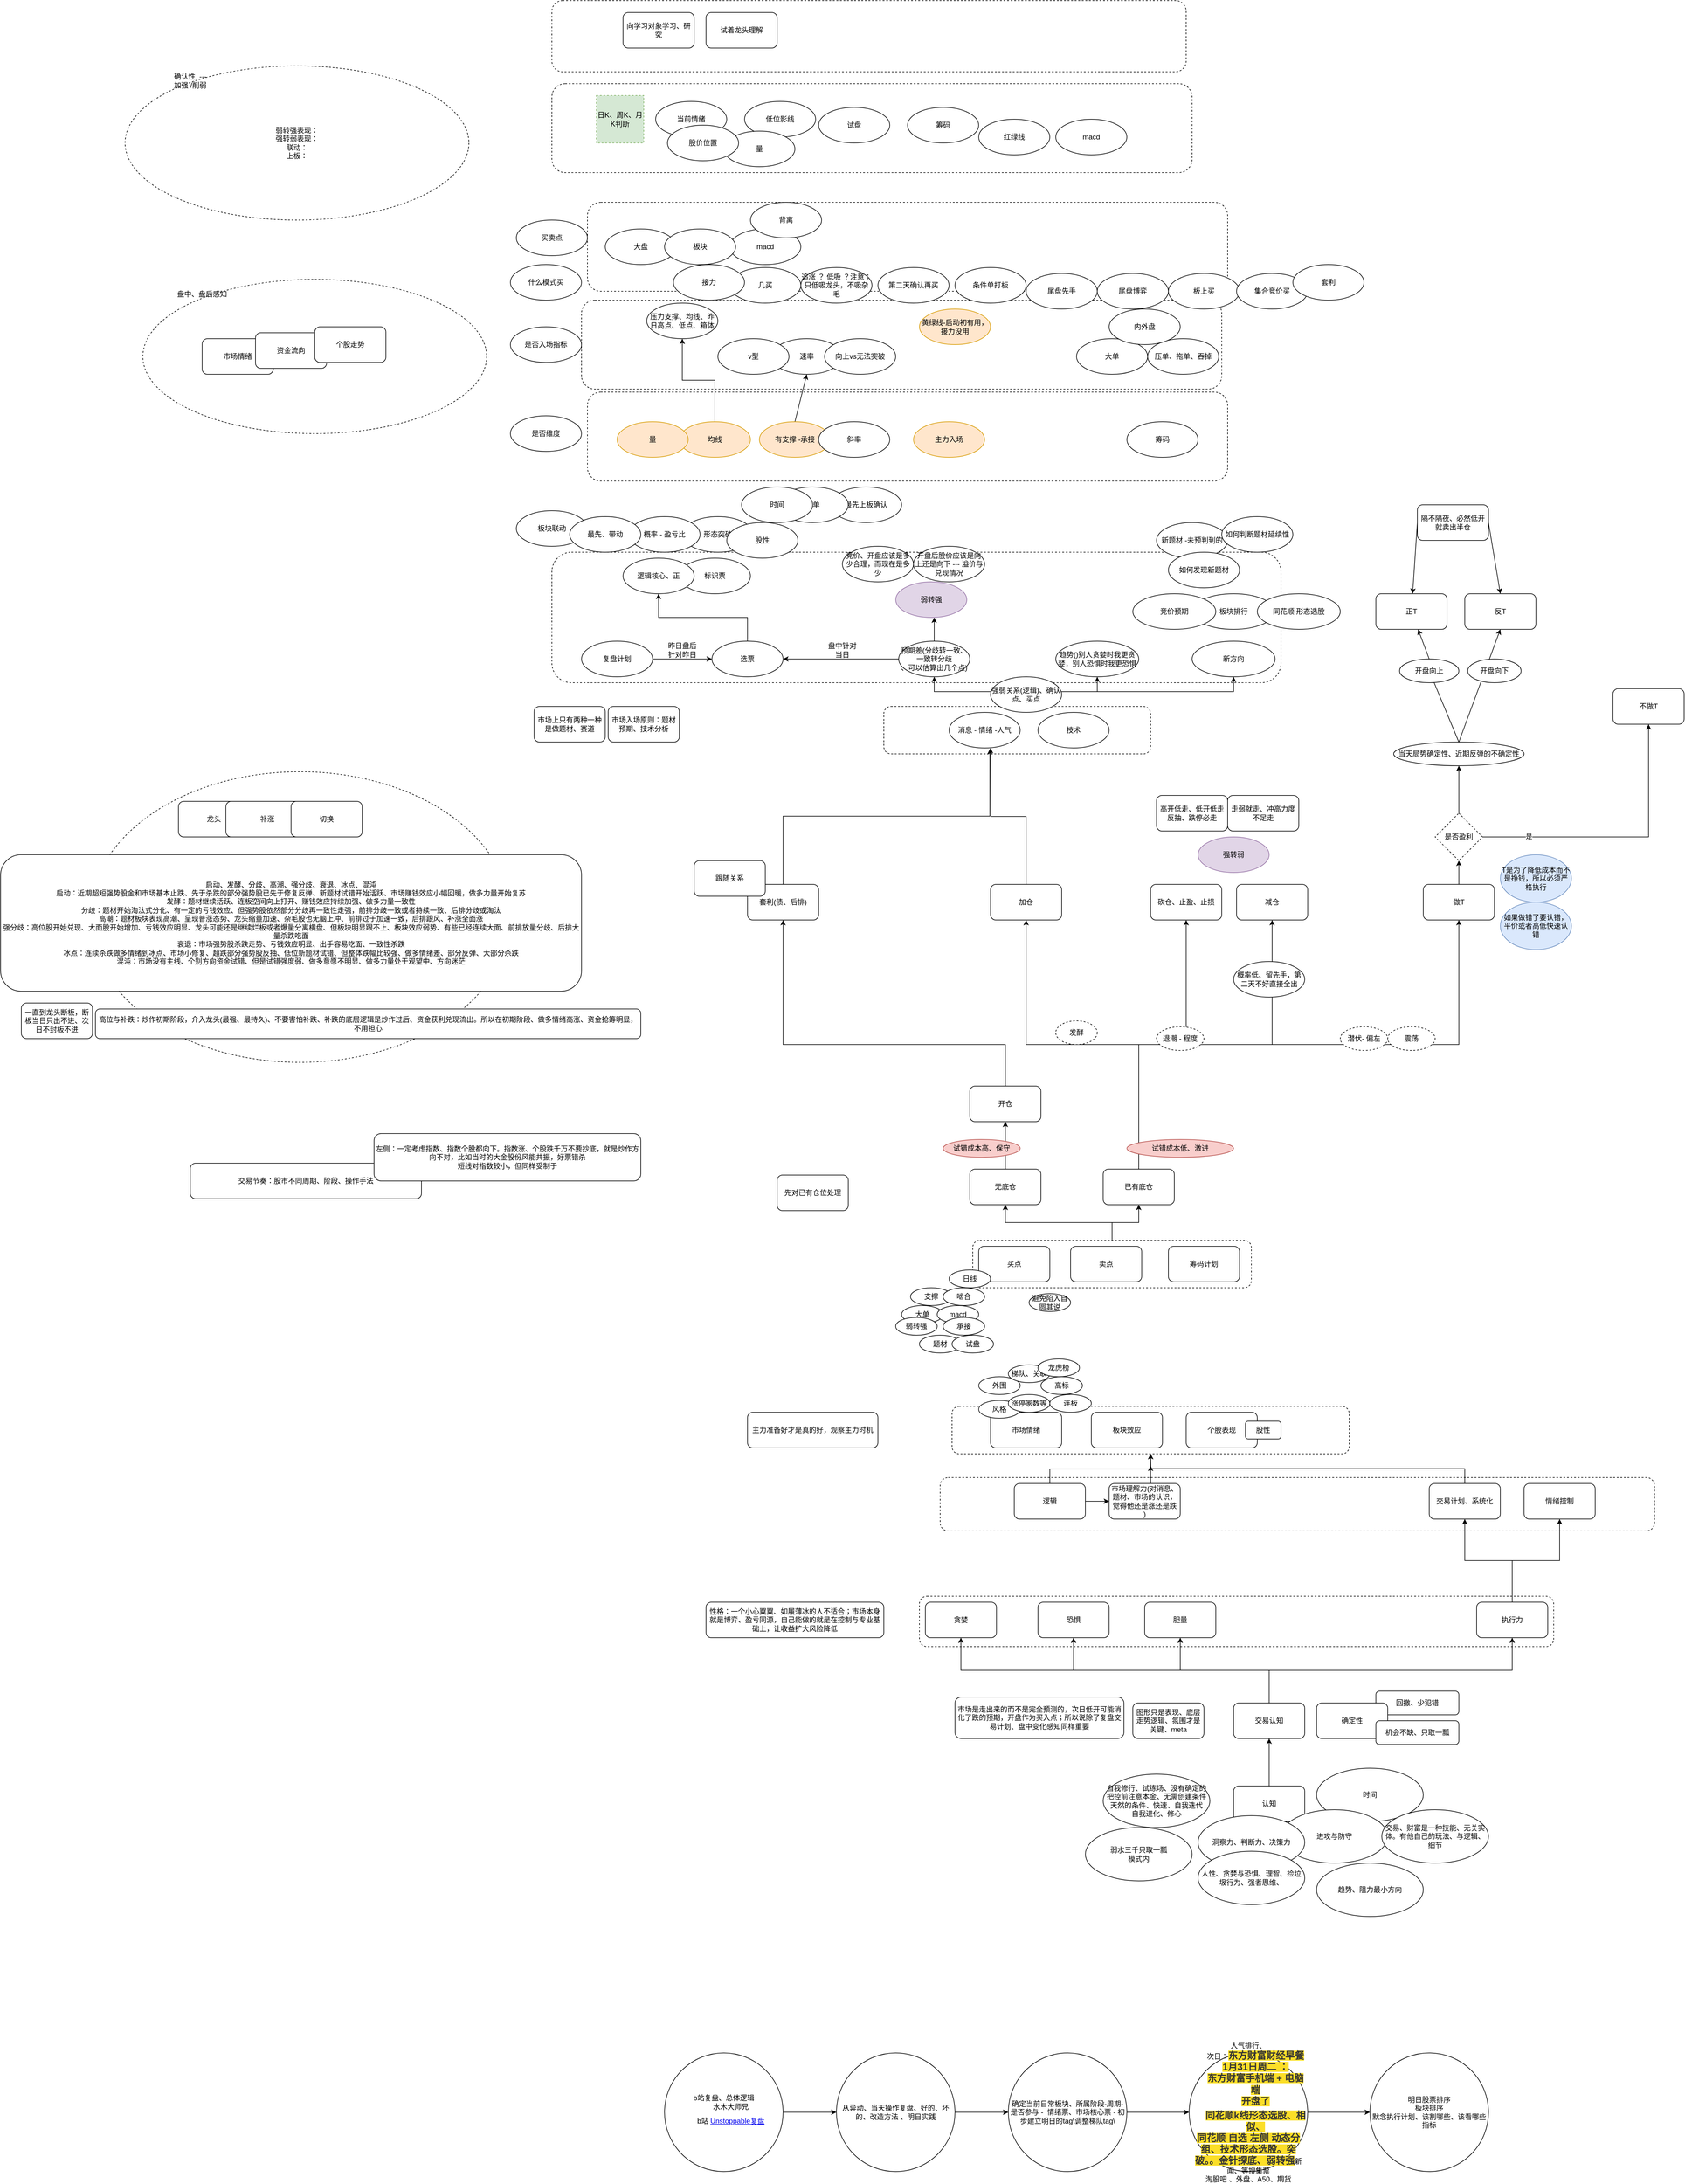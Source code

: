 <mxfile version="20.8.13" type="github">
  <diagram id="E01g1_I6Vo92YfVn2vzd" name="第 1 页">
    <mxGraphModel dx="401687" dy="944" grid="1" gridSize="10" guides="1" tooltips="1" connect="1" arrows="1" fold="1" page="1" pageScale="1" pageWidth="400000" pageHeight="300000" math="0" shadow="0">
      <root>
        <mxCell id="0" />
        <mxCell id="1" parent="0" />
        <mxCell id="V14wtDFcIEHRwVoQhRkb-269" value="" style="ellipse;whiteSpace=wrap;html=1;dashed=1;" parent="1" vertex="1">
          <mxGeometry x="-950" y="1670" width="580" height="260" as="geometry" />
        </mxCell>
        <mxCell id="V14wtDFcIEHRwVoQhRkb-267" value="" style="rounded=1;whiteSpace=wrap;html=1;dashed=1;" parent="1" vertex="1">
          <mxGeometry x="-260" y="1200" width="1070" height="120" as="geometry" />
        </mxCell>
        <mxCell id="V14wtDFcIEHRwVoQhRkb-262" value="" style="ellipse;whiteSpace=wrap;html=1;dashed=1;" parent="1" vertex="1">
          <mxGeometry x="-1040" y="2500" width="710" height="490" as="geometry" />
        </mxCell>
        <mxCell id="V14wtDFcIEHRwVoQhRkb-242" value="" style="rounded=1;whiteSpace=wrap;html=1;dashed=1;" parent="1" vertex="1">
          <mxGeometry x="-200" y="1540" width="1080" height="150" as="geometry" />
        </mxCell>
        <mxCell id="V14wtDFcIEHRwVoQhRkb-239" value="" style="rounded=1;whiteSpace=wrap;html=1;dashed=1;" parent="1" vertex="1">
          <mxGeometry x="-260" y="1340" width="1080" height="150" as="geometry" />
        </mxCell>
        <mxCell id="V14wtDFcIEHRwVoQhRkb-237" value="" style="rounded=1;whiteSpace=wrap;html=1;dashed=1;" parent="1" vertex="1">
          <mxGeometry x="-210" y="1705" width="1080" height="150" as="geometry" />
        </mxCell>
        <mxCell id="V14wtDFcIEHRwVoQhRkb-236" value="" style="rounded=1;whiteSpace=wrap;html=1;dashed=1;" parent="1" vertex="1">
          <mxGeometry x="-200" y="1860" width="1080" height="150" as="geometry" />
        </mxCell>
        <mxCell id="V14wtDFcIEHRwVoQhRkb-231" value="" style="rounded=1;whiteSpace=wrap;html=1;dashed=1;" parent="1" vertex="1">
          <mxGeometry x="-260" y="2130" width="1230" height="220" as="geometry" />
        </mxCell>
        <mxCell id="V14wtDFcIEHRwVoQhRkb-226" style="edgeStyle=orthogonalEdgeStyle;rounded=0;orthogonalLoop=1;jettySize=auto;html=1;exitX=0.5;exitY=0;exitDx=0;exitDy=0;entryX=0.5;entryY=1;entryDx=0;entryDy=0;" parent="1" source="V14wtDFcIEHRwVoQhRkb-215" target="V14wtDFcIEHRwVoQhRkb-86" edge="1">
          <mxGeometry relative="1" as="geometry" />
        </mxCell>
        <mxCell id="V14wtDFcIEHRwVoQhRkb-227" style="edgeStyle=orthogonalEdgeStyle;rounded=0;orthogonalLoop=1;jettySize=auto;html=1;exitX=0.5;exitY=0;exitDx=0;exitDy=0;" parent="1" source="V14wtDFcIEHRwVoQhRkb-215" target="V14wtDFcIEHRwVoQhRkb-96" edge="1">
          <mxGeometry relative="1" as="geometry" />
        </mxCell>
        <mxCell id="V14wtDFcIEHRwVoQhRkb-229" style="edgeStyle=orthogonalEdgeStyle;rounded=0;orthogonalLoop=1;jettySize=auto;html=1;exitX=0.5;exitY=0;exitDx=0;exitDy=0;" parent="1" source="V14wtDFcIEHRwVoQhRkb-215" target="V14wtDFcIEHRwVoQhRkb-228" edge="1">
          <mxGeometry relative="1" as="geometry" />
        </mxCell>
        <mxCell id="V14wtDFcIEHRwVoQhRkb-215" value="" style="rounded=1;whiteSpace=wrap;html=1;dashed=1;" parent="1" vertex="1">
          <mxGeometry x="300" y="2390" width="450" height="80" as="geometry" />
        </mxCell>
        <mxCell id="V14wtDFcIEHRwVoQhRkb-173" value="" style="rounded=1;whiteSpace=wrap;html=1;dashed=1;" parent="1" vertex="1">
          <mxGeometry x="360" y="3890" width="1070" height="85" as="geometry" />
        </mxCell>
        <mxCell id="V14wtDFcIEHRwVoQhRkb-172" value="" style="rounded=1;whiteSpace=wrap;html=1;dashed=1;" parent="1" vertex="1">
          <mxGeometry x="395" y="3690" width="1205" height="90" as="geometry" />
        </mxCell>
        <mxCell id="V14wtDFcIEHRwVoQhRkb-171" value="" style="rounded=1;whiteSpace=wrap;html=1;dashed=1;" parent="1" vertex="1">
          <mxGeometry x="415" y="3570" width="670" height="80" as="geometry" />
        </mxCell>
        <mxCell id="V14wtDFcIEHRwVoQhRkb-234" style="edgeStyle=orthogonalEdgeStyle;rounded=0;orthogonalLoop=1;jettySize=auto;html=1;exitX=0.5;exitY=0;exitDx=0;exitDy=0;entryX=0.5;entryY=1;entryDx=0;entryDy=0;" parent="1" source="V14wtDFcIEHRwVoQhRkb-170" target="V14wtDFcIEHRwVoQhRkb-47" edge="1">
          <mxGeometry relative="1" as="geometry" />
        </mxCell>
        <mxCell id="V14wtDFcIEHRwVoQhRkb-235" style="edgeStyle=orthogonalEdgeStyle;rounded=0;orthogonalLoop=1;jettySize=auto;html=1;exitX=0.5;exitY=0;exitDx=0;exitDy=0;" parent="1" source="V14wtDFcIEHRwVoQhRkb-170" target="V14wtDFcIEHRwVoQhRkb-46" edge="1">
          <mxGeometry relative="1" as="geometry" />
        </mxCell>
        <mxCell id="V14wtDFcIEHRwVoQhRkb-170" value="" style="rounded=1;whiteSpace=wrap;html=1;dashed=1;" parent="1" vertex="1">
          <mxGeometry x="450" y="3290" width="470" height="80" as="geometry" />
        </mxCell>
        <mxCell id="V14wtDFcIEHRwVoQhRkb-3" value="回撤、少犯错" style="rounded=1;whiteSpace=wrap;html=1;" parent="1" vertex="1">
          <mxGeometry x="1130" y="4050" width="140" height="40" as="geometry" />
        </mxCell>
        <mxCell id="V14wtDFcIEHRwVoQhRkb-22" value="高开低走、低开低走反抽、跌停必走" style="rounded=1;whiteSpace=wrap;html=1;" parent="1" vertex="1">
          <mxGeometry x="760" y="2540" width="120" height="60" as="geometry" />
        </mxCell>
        <mxCell id="V14wtDFcIEHRwVoQhRkb-23" value="走弱就走、冲高力度不足走" style="rounded=1;whiteSpace=wrap;html=1;" parent="1" vertex="1">
          <mxGeometry x="880" y="2540" width="120" height="60" as="geometry" />
        </mxCell>
        <mxCell id="V14wtDFcIEHRwVoQhRkb-24" value="市场情绪" style="rounded=1;whiteSpace=wrap;html=1;" parent="1" vertex="1">
          <mxGeometry x="-850" y="1770" width="120" height="60" as="geometry" />
        </mxCell>
        <mxCell id="V14wtDFcIEHRwVoQhRkb-25" value="资金流向" style="rounded=1;whiteSpace=wrap;html=1;" parent="1" vertex="1">
          <mxGeometry x="-760" y="1760" width="120" height="60" as="geometry" />
        </mxCell>
        <mxCell id="V14wtDFcIEHRwVoQhRkb-26" value="个股走势" style="rounded=1;whiteSpace=wrap;html=1;" parent="1" vertex="1">
          <mxGeometry x="-660" y="1750" width="120" height="60" as="geometry" />
        </mxCell>
        <mxCell id="V14wtDFcIEHRwVoQhRkb-27" value="向学习对象学习、研究" style="rounded=1;whiteSpace=wrap;html=1;" parent="1" vertex="1">
          <mxGeometry x="-140" y="1220" width="120" height="60" as="geometry" />
        </mxCell>
        <mxCell id="V14wtDFcIEHRwVoQhRkb-36" value="试着龙头理解" style="rounded=1;whiteSpace=wrap;html=1;" parent="1" vertex="1">
          <mxGeometry y="1220" width="120" height="60" as="geometry" />
        </mxCell>
        <mxCell id="V14wtDFcIEHRwVoQhRkb-38" value="交易节奏：股市不同周期、阶段、操作手法" style="rounded=1;whiteSpace=wrap;html=1;" parent="1" vertex="1">
          <mxGeometry x="-870" y="3160" width="390" height="60" as="geometry" />
        </mxCell>
        <mxCell id="V14wtDFcIEHRwVoQhRkb-39" value="启动、发酵、分歧、高潮、强分歧、衰退、冰点、混沌&lt;br&gt;启动：近期超短强势股金和市场基本止跌、先于杀跌的部分强势股已先于修复反弹、新题材试错开始活跃、市场赚钱效应小幅回暖，做多力量开始复苏&lt;br&gt;发酵：题材继续活跃、连板空间向上打开、赚钱效应持续加强、做多力量一致性&lt;br&gt;分歧：题材开始淘汰式分化、有一定的亏钱效应、但强势股依然部分分歧再一致性走强，前排分歧一致或者持续一致、后排分歧或淘汰&lt;br&gt;高潮：题材板块表现高潮、呈现普涨态势、龙头缩量加速、杂毛股也无脑上冲、前排过于加速一致，后排跟风、补涨全面涨&lt;br&gt;强分歧：高位股开始兑现、大面股开始增加、亏钱效应明显、龙头可能还是继续烂板或者爆量分离横盘、但板块明显跟不上、板块效应弱势、有些已经连续大面、前排放量分歧、后排大量杀跌吃面&lt;br&gt;衰退：市场强势股杀跌走势、亏钱效应明显、出手容易吃面、一致性杀跌&lt;br&gt;冰点：连续杀跌做多情绪到冰点、市场小修复、超跌部分强势股反抽、低位新题材试错、但整体跌幅比较强、做多情绪差、部分反弹、大部分杀跌&lt;br&gt;混沌：市场没有主线、个别方向资金试错、但是试错强度弱、做多意愿不明显、做多力量处于观望中、方向迷茫&lt;br&gt;" style="rounded=1;whiteSpace=wrap;html=1;" parent="1" vertex="1">
          <mxGeometry x="-1190" y="2640" width="980" height="230" as="geometry" />
        </mxCell>
        <mxCell id="V14wtDFcIEHRwVoQhRkb-40" value="高位与补跌：炒作初期阶段，介入龙头(最强、最持久)、不要害怕补跌、补跌的底层逻辑是炒作过后、资金获利兑现流出。所以在初期阶段、做多情绪高涨、资金抢筹明显，不用担心" style="rounded=1;whiteSpace=wrap;html=1;" parent="1" vertex="1">
          <mxGeometry x="-1030" y="2900" width="920" height="50" as="geometry" />
        </mxCell>
        <mxCell id="V14wtDFcIEHRwVoQhRkb-41" value="一直到龙头断板，断板当日只出不进、次日不封板不进" style="rounded=1;whiteSpace=wrap;html=1;" parent="1" vertex="1">
          <mxGeometry x="-1155" y="2890" width="120" height="60" as="geometry" />
        </mxCell>
        <mxCell id="V14wtDFcIEHRwVoQhRkb-43" value="左侧：一定考虑指数、指数个股都向下。指数涨、个股跌千万不要抄底，就是炒作方向不对，比如当时的大金股份风能共振，好票错杀&lt;br&gt;短线对指数较小，但同样受制于" style="rounded=1;whiteSpace=wrap;html=1;" parent="1" vertex="1">
          <mxGeometry x="-560" y="3110" width="450" height="80" as="geometry" />
        </mxCell>
        <mxCell id="V14wtDFcIEHRwVoQhRkb-157" style="edgeStyle=none;rounded=0;orthogonalLoop=1;jettySize=auto;html=1;exitX=0.5;exitY=0;exitDx=0;exitDy=0;entryX=0.5;entryY=1;entryDx=0;entryDy=0;" parent="1" source="V14wtDFcIEHRwVoQhRkb-45" target="V14wtDFcIEHRwVoQhRkb-154" edge="1">
          <mxGeometry relative="1" as="geometry" />
        </mxCell>
        <mxCell id="V14wtDFcIEHRwVoQhRkb-45" value="认知" style="rounded=1;whiteSpace=wrap;html=1;" parent="1" vertex="1">
          <mxGeometry x="890" y="4210" width="120" height="60" as="geometry" />
        </mxCell>
        <mxCell id="V14wtDFcIEHRwVoQhRkb-194" style="edgeStyle=orthogonalEdgeStyle;rounded=0;orthogonalLoop=1;jettySize=auto;html=1;exitX=0.5;exitY=0;exitDx=0;exitDy=0;entryX=0.5;entryY=1;entryDx=0;entryDy=0;" parent="1" source="V14wtDFcIEHRwVoQhRkb-46" target="V14wtDFcIEHRwVoQhRkb-56" edge="1">
          <mxGeometry relative="1" as="geometry" />
        </mxCell>
        <mxCell id="V14wtDFcIEHRwVoQhRkb-195" style="edgeStyle=orthogonalEdgeStyle;rounded=0;orthogonalLoop=1;jettySize=auto;html=1;exitX=0.5;exitY=0;exitDx=0;exitDy=0;" parent="1" source="V14wtDFcIEHRwVoQhRkb-46" target="V14wtDFcIEHRwVoQhRkb-192" edge="1">
          <mxGeometry relative="1" as="geometry" />
        </mxCell>
        <mxCell id="V14wtDFcIEHRwVoQhRkb-199" style="edgeStyle=orthogonalEdgeStyle;rounded=0;orthogonalLoop=1;jettySize=auto;html=1;exitX=0.5;exitY=0;exitDx=0;exitDy=0;entryX=0.5;entryY=1;entryDx=0;entryDy=0;" parent="1" source="V14wtDFcIEHRwVoQhRkb-46" target="V14wtDFcIEHRwVoQhRkb-198" edge="1">
          <mxGeometry relative="1" as="geometry" />
        </mxCell>
        <mxCell id="V14wtDFcIEHRwVoQhRkb-200" style="edgeStyle=orthogonalEdgeStyle;rounded=0;orthogonalLoop=1;jettySize=auto;html=1;exitX=0.5;exitY=0;exitDx=0;exitDy=0;" parent="1" source="V14wtDFcIEHRwVoQhRkb-46" target="V14wtDFcIEHRwVoQhRkb-52" edge="1">
          <mxGeometry relative="1" as="geometry" />
        </mxCell>
        <mxCell id="V14wtDFcIEHRwVoQhRkb-46" value="已有底仓" style="rounded=1;whiteSpace=wrap;html=1;" parent="1" vertex="1">
          <mxGeometry x="670" y="3170" width="120" height="60" as="geometry" />
        </mxCell>
        <mxCell id="V14wtDFcIEHRwVoQhRkb-60" style="edgeStyle=none;rounded=0;orthogonalLoop=1;jettySize=auto;html=1;exitX=0.5;exitY=0;exitDx=0;exitDy=0;entryX=0.5;entryY=1;entryDx=0;entryDy=0;" parent="1" source="V14wtDFcIEHRwVoQhRkb-47" target="V14wtDFcIEHRwVoQhRkb-51" edge="1">
          <mxGeometry relative="1" as="geometry" />
        </mxCell>
        <mxCell id="V14wtDFcIEHRwVoQhRkb-47" value="无底仓" style="rounded=1;whiteSpace=wrap;html=1;" parent="1" vertex="1">
          <mxGeometry x="445" y="3170" width="120" height="60" as="geometry" />
        </mxCell>
        <mxCell id="V14wtDFcIEHRwVoQhRkb-48" value="市场情绪" style="rounded=1;whiteSpace=wrap;html=1;" parent="1" vertex="1">
          <mxGeometry x="480" y="3580" width="120" height="60" as="geometry" />
        </mxCell>
        <mxCell id="V14wtDFcIEHRwVoQhRkb-49" value="板块效应" style="rounded=1;whiteSpace=wrap;html=1;" parent="1" vertex="1">
          <mxGeometry x="650" y="3580" width="120" height="60" as="geometry" />
        </mxCell>
        <mxCell id="V14wtDFcIEHRwVoQhRkb-50" value="个股表现" style="rounded=1;whiteSpace=wrap;html=1;" parent="1" vertex="1">
          <mxGeometry x="810" y="3580" width="120" height="60" as="geometry" />
        </mxCell>
        <mxCell id="V14wtDFcIEHRwVoQhRkb-179" style="edgeStyle=orthogonalEdgeStyle;rounded=0;orthogonalLoop=1;jettySize=auto;html=1;exitX=0.5;exitY=0;exitDx=0;exitDy=0;entryX=0.5;entryY=1;entryDx=0;entryDy=0;" parent="1" source="V14wtDFcIEHRwVoQhRkb-51" target="V14wtDFcIEHRwVoQhRkb-138" edge="1">
          <mxGeometry relative="1" as="geometry">
            <Array as="points">
              <mxPoint x="505" y="2960" />
              <mxPoint x="130" y="2960" />
            </Array>
          </mxGeometry>
        </mxCell>
        <mxCell id="V14wtDFcIEHRwVoQhRkb-51" value="开仓" style="rounded=1;whiteSpace=wrap;html=1;" parent="1" vertex="1">
          <mxGeometry x="445" y="3030" width="120" height="60" as="geometry" />
        </mxCell>
        <mxCell id="V14wtDFcIEHRwVoQhRkb-90" style="edgeStyle=none;rounded=0;orthogonalLoop=1;jettySize=auto;html=1;exitX=0.5;exitY=0;exitDx=0;exitDy=0;entryX=0.5;entryY=1;entryDx=0;entryDy=0;" parent="1" source="V14wtDFcIEHRwVoQhRkb-52" edge="1">
          <mxGeometry relative="1" as="geometry">
            <mxPoint x="590" y="2740" as="targetPoint" />
          </mxGeometry>
        </mxCell>
        <mxCell id="V14wtDFcIEHRwVoQhRkb-214" style="edgeStyle=orthogonalEdgeStyle;rounded=0;orthogonalLoop=1;jettySize=auto;html=1;exitX=0.5;exitY=0;exitDx=0;exitDy=0;" parent="1" source="V14wtDFcIEHRwVoQhRkb-52" edge="1">
          <mxGeometry relative="1" as="geometry">
            <mxPoint x="480" y="2460" as="targetPoint" />
          </mxGeometry>
        </mxCell>
        <mxCell id="V14wtDFcIEHRwVoQhRkb-52" value="加仓" style="rounded=1;whiteSpace=wrap;html=1;" parent="1" vertex="1">
          <mxGeometry x="480" y="2690" width="120" height="60" as="geometry" />
        </mxCell>
        <mxCell id="V14wtDFcIEHRwVoQhRkb-53" value="买点" style="rounded=1;whiteSpace=wrap;html=1;" parent="1" vertex="1">
          <mxGeometry x="460" y="3300" width="120" height="60" as="geometry" />
        </mxCell>
        <mxCell id="V14wtDFcIEHRwVoQhRkb-54" value="卖点" style="rounded=1;whiteSpace=wrap;html=1;" parent="1" vertex="1">
          <mxGeometry x="615" y="3300" width="120" height="60" as="geometry" />
        </mxCell>
        <mxCell id="V14wtDFcIEHRwVoQhRkb-55" value="筹码计划" style="rounded=1;whiteSpace=wrap;html=1;" parent="1" vertex="1">
          <mxGeometry x="780" y="3300" width="120" height="60" as="geometry" />
        </mxCell>
        <mxCell id="V14wtDFcIEHRwVoQhRkb-56" value="减仓" style="rounded=1;whiteSpace=wrap;html=1;" parent="1" vertex="1">
          <mxGeometry x="895" y="2690" width="120" height="60" as="geometry" />
        </mxCell>
        <mxCell id="V14wtDFcIEHRwVoQhRkb-57" value="不做T" style="rounded=1;whiteSpace=wrap;html=1;" parent="1" vertex="1">
          <mxGeometry x="1530" y="2360" width="120" height="60" as="geometry" />
        </mxCell>
        <mxCell id="V14wtDFcIEHRwVoQhRkb-58" value="正T" style="rounded=1;whiteSpace=wrap;html=1;" parent="1" vertex="1">
          <mxGeometry x="1130" y="2200" width="120" height="60" as="geometry" />
        </mxCell>
        <mxCell id="V14wtDFcIEHRwVoQhRkb-59" value="反T" style="rounded=1;whiteSpace=wrap;html=1;" parent="1" vertex="1">
          <mxGeometry x="1280" y="2200" width="120" height="60" as="geometry" />
        </mxCell>
        <mxCell id="V14wtDFcIEHRwVoQhRkb-69" style="edgeStyle=none;rounded=0;orthogonalLoop=1;jettySize=auto;html=1;exitX=0.5;exitY=0;exitDx=0;exitDy=0;startArrow=none;" parent="1" source="V14wtDFcIEHRwVoQhRkb-71" target="V14wtDFcIEHRwVoQhRkb-58" edge="1">
          <mxGeometry relative="1" as="geometry" />
        </mxCell>
        <mxCell id="V14wtDFcIEHRwVoQhRkb-70" style="edgeStyle=none;rounded=0;orthogonalLoop=1;jettySize=auto;html=1;exitX=0.5;exitY=0;exitDx=0;exitDy=0;entryX=0.5;entryY=1;entryDx=0;entryDy=0;" parent="1" source="V14wtDFcIEHRwVoQhRkb-68" target="V14wtDFcIEHRwVoQhRkb-59" edge="1">
          <mxGeometry relative="1" as="geometry" />
        </mxCell>
        <mxCell id="V14wtDFcIEHRwVoQhRkb-68" value="当天局势确定性、近期反弹的不确定性" style="ellipse;whiteSpace=wrap;html=1;" parent="1" vertex="1">
          <mxGeometry x="1160" y="2450" width="220" height="40" as="geometry" />
        </mxCell>
        <mxCell id="V14wtDFcIEHRwVoQhRkb-75" value="开盘向下" style="ellipse;whiteSpace=wrap;html=1;" parent="1" vertex="1">
          <mxGeometry x="1285" y="2310" width="90" height="40" as="geometry" />
        </mxCell>
        <mxCell id="V14wtDFcIEHRwVoQhRkb-76" value="试错成本低、激进" style="ellipse;whiteSpace=wrap;html=1;fillColor=#f8cecc;strokeColor=#b85450;" parent="1" vertex="1">
          <mxGeometry x="710" y="3120" width="180" height="30" as="geometry" />
        </mxCell>
        <mxCell id="V14wtDFcIEHRwVoQhRkb-77" value="试错成本高、保守" style="ellipse;whiteSpace=wrap;html=1;fillColor=#f8cecc;strokeColor=#b85450;" parent="1" vertex="1">
          <mxGeometry x="400" y="3120" width="130" height="30" as="geometry" />
        </mxCell>
        <mxCell id="V14wtDFcIEHRwVoQhRkb-78" value="T是为了降低成本而不是挣钱，所以必须严格执行" style="ellipse;whiteSpace=wrap;html=1;fillColor=#dae8fc;strokeColor=#6c8ebf;" parent="1" vertex="1">
          <mxGeometry x="1340" y="2640" width="120" height="80" as="geometry" />
        </mxCell>
        <mxCell id="V14wtDFcIEHRwVoQhRkb-79" value="如果做错了要认错，平价或者高低快速认错" style="ellipse;whiteSpace=wrap;html=1;fillColor=#dae8fc;strokeColor=#6c8ebf;" parent="1" vertex="1">
          <mxGeometry x="1340" y="2720" width="120" height="80" as="geometry" />
        </mxCell>
        <mxCell id="V14wtDFcIEHRwVoQhRkb-80" value="概率低、留先手，第二天不好直接全出" style="ellipse;whiteSpace=wrap;html=1;" parent="1" vertex="1">
          <mxGeometry x="890" y="2820" width="120" height="60" as="geometry" />
        </mxCell>
        <mxCell id="V14wtDFcIEHRwVoQhRkb-83" style="edgeStyle=none;rounded=0;orthogonalLoop=1;jettySize=auto;html=1;exitX=1;exitY=0.5;exitDx=0;exitDy=0;entryX=0.5;entryY=0;entryDx=0;entryDy=0;" parent="1" source="V14wtDFcIEHRwVoQhRkb-82" target="V14wtDFcIEHRwVoQhRkb-59" edge="1">
          <mxGeometry relative="1" as="geometry" />
        </mxCell>
        <mxCell id="V14wtDFcIEHRwVoQhRkb-85" style="edgeStyle=none;rounded=0;orthogonalLoop=1;jettySize=auto;html=1;exitX=0;exitY=0.5;exitDx=0;exitDy=0;" parent="1" source="V14wtDFcIEHRwVoQhRkb-82" target="V14wtDFcIEHRwVoQhRkb-58" edge="1">
          <mxGeometry relative="1" as="geometry" />
        </mxCell>
        <mxCell id="V14wtDFcIEHRwVoQhRkb-82" value="隔不隔夜、必然低开就卖出半仓" style="rounded=1;whiteSpace=wrap;html=1;" parent="1" vertex="1">
          <mxGeometry x="1200" y="2050" width="120" height="60" as="geometry" />
        </mxCell>
        <mxCell id="V14wtDFcIEHRwVoQhRkb-218" style="edgeStyle=orthogonalEdgeStyle;rounded=0;orthogonalLoop=1;jettySize=auto;html=1;exitX=0.5;exitY=0;exitDx=0;exitDy=0;" parent="1" source="V14wtDFcIEHRwVoQhRkb-86" edge="1">
          <mxGeometry relative="1" as="geometry">
            <mxPoint x="385" y="2240" as="targetPoint" />
          </mxGeometry>
        </mxCell>
        <mxCell id="V14wtDFcIEHRwVoQhRkb-222" style="edgeStyle=orthogonalEdgeStyle;rounded=0;orthogonalLoop=1;jettySize=auto;html=1;exitX=0;exitY=0.5;exitDx=0;exitDy=0;entryX=1;entryY=0.5;entryDx=0;entryDy=0;" parent="1" source="V14wtDFcIEHRwVoQhRkb-86" target="V14wtDFcIEHRwVoQhRkb-220" edge="1">
          <mxGeometry relative="1" as="geometry" />
        </mxCell>
        <mxCell id="V14wtDFcIEHRwVoQhRkb-86" value="预期差(分歧转一致、一致转分歧&lt;br&gt;、可以估算出几个点)" style="ellipse;whiteSpace=wrap;html=1;" parent="1" vertex="1">
          <mxGeometry x="325" y="2280" width="120" height="60" as="geometry" />
        </mxCell>
        <mxCell id="V14wtDFcIEHRwVoQhRkb-87" value="消息 - 情绪 -人气" style="ellipse;whiteSpace=wrap;html=1;" parent="1" vertex="1">
          <mxGeometry x="410" y="2400" width="120" height="60" as="geometry" />
        </mxCell>
        <mxCell id="V14wtDFcIEHRwVoQhRkb-88" value="技术" style="ellipse;whiteSpace=wrap;html=1;" parent="1" vertex="1">
          <mxGeometry x="560" y="2400" width="120" height="60" as="geometry" />
        </mxCell>
        <mxCell id="V14wtDFcIEHRwVoQhRkb-93" value="弱转强" style="ellipse;whiteSpace=wrap;html=1;fillColor=#e1d5e7;strokeColor=#9673a6;" parent="1" vertex="1">
          <mxGeometry x="320" y="2180" width="120" height="60" as="geometry" />
        </mxCell>
        <mxCell id="V14wtDFcIEHRwVoQhRkb-96" value="趋势()别人贪婪时我更贪婪，别人恐惧时我更恐惧" style="ellipse;whiteSpace=wrap;html=1;" parent="1" vertex="1">
          <mxGeometry x="590" y="2280" width="140" height="60" as="geometry" />
        </mxCell>
        <mxCell id="V14wtDFcIEHRwVoQhRkb-250" style="edgeStyle=orthogonalEdgeStyle;rounded=0;orthogonalLoop=1;jettySize=auto;html=1;exitX=0.5;exitY=0;exitDx=0;exitDy=0;" parent="1" source="V14wtDFcIEHRwVoQhRkb-98" target="V14wtDFcIEHRwVoQhRkb-248" edge="1">
          <mxGeometry relative="1" as="geometry" />
        </mxCell>
        <mxCell id="V14wtDFcIEHRwVoQhRkb-98" value="均线" style="ellipse;whiteSpace=wrap;html=1;fillColor=#ffe6cc;strokeColor=#d79b00;" parent="1" vertex="1">
          <mxGeometry x="-45" y="1910" width="120" height="60" as="geometry" />
        </mxCell>
        <mxCell id="V14wtDFcIEHRwVoQhRkb-99" value="量" style="ellipse;whiteSpace=wrap;html=1;fillColor=#ffe6cc;strokeColor=#d79b00;" parent="1" vertex="1">
          <mxGeometry x="-150" y="1910" width="120" height="60" as="geometry" />
        </mxCell>
        <mxCell id="V14wtDFcIEHRwVoQhRkb-100" value="形态突破" style="ellipse;whiteSpace=wrap;html=1;" parent="1" vertex="1">
          <mxGeometry x="-40" y="2070" width="120" height="60" as="geometry" />
        </mxCell>
        <mxCell id="V14wtDFcIEHRwVoQhRkb-108" style="edgeStyle=none;rounded=0;orthogonalLoop=1;jettySize=auto;html=1;exitX=0.5;exitY=0;exitDx=0;exitDy=0;entryX=0.5;entryY=1;entryDx=0;entryDy=0;" parent="1" source="V14wtDFcIEHRwVoQhRkb-101" target="V14wtDFcIEHRwVoQhRkb-107" edge="1">
          <mxGeometry relative="1" as="geometry" />
        </mxCell>
        <mxCell id="V14wtDFcIEHRwVoQhRkb-101" value="有支撑 -承接" style="ellipse;whiteSpace=wrap;html=1;fillColor=#ffe6cc;strokeColor=#d79b00;" parent="1" vertex="1">
          <mxGeometry x="90" y="1910" width="120" height="60" as="geometry" />
        </mxCell>
        <mxCell id="V14wtDFcIEHRwVoQhRkb-102" value="试盘" style="ellipse;whiteSpace=wrap;html=1;" parent="1" vertex="1">
          <mxGeometry x="190" y="1380" width="120" height="60" as="geometry" />
        </mxCell>
        <mxCell id="V14wtDFcIEHRwVoQhRkb-104" value="低位影线" style="ellipse;whiteSpace=wrap;html=1;" parent="1" vertex="1">
          <mxGeometry x="65" y="1370" width="120" height="60" as="geometry" />
        </mxCell>
        <mxCell id="V14wtDFcIEHRwVoQhRkb-105" value="大单" style="ellipse;whiteSpace=wrap;html=1;" parent="1" vertex="1">
          <mxGeometry x="625" y="1770" width="120" height="60" as="geometry" />
        </mxCell>
        <mxCell id="V14wtDFcIEHRwVoQhRkb-106" value="黄绿线-启动初有用，接力没用" style="ellipse;whiteSpace=wrap;html=1;fillColor=#ffe6cc;strokeColor=#d79b00;" parent="1" vertex="1">
          <mxGeometry x="360" y="1720" width="120" height="60" as="geometry" />
        </mxCell>
        <mxCell id="V14wtDFcIEHRwVoQhRkb-107" value="速率" style="ellipse;whiteSpace=wrap;html=1;" parent="1" vertex="1">
          <mxGeometry x="110" y="1770" width="120" height="60" as="geometry" />
        </mxCell>
        <mxCell id="V14wtDFcIEHRwVoQhRkb-109" value="v型" style="ellipse;whiteSpace=wrap;html=1;" parent="1" vertex="1">
          <mxGeometry x="20" y="1770" width="120" height="60" as="geometry" />
        </mxCell>
        <mxCell id="V14wtDFcIEHRwVoQhRkb-110" value="向上vs无法突破" style="ellipse;whiteSpace=wrap;html=1;" parent="1" vertex="1">
          <mxGeometry x="200" y="1770" width="120" height="60" as="geometry" />
        </mxCell>
        <mxCell id="V14wtDFcIEHRwVoQhRkb-111" value="斜率" style="ellipse;whiteSpace=wrap;html=1;" parent="1" vertex="1">
          <mxGeometry x="190" y="1910" width="120" height="60" as="geometry" />
        </mxCell>
        <mxCell id="V14wtDFcIEHRwVoQhRkb-112" value="板块联动" style="ellipse;whiteSpace=wrap;html=1;" parent="1" vertex="1">
          <mxGeometry x="-320" y="2060" width="120" height="60" as="geometry" />
        </mxCell>
        <mxCell id="V14wtDFcIEHRwVoQhRkb-113" value="最先上板确认" style="ellipse;whiteSpace=wrap;html=1;" parent="1" vertex="1">
          <mxGeometry x="210" y="2020" width="120" height="60" as="geometry" />
        </mxCell>
        <mxCell id="V14wtDFcIEHRwVoQhRkb-114" value="封单" style="ellipse;whiteSpace=wrap;html=1;" parent="1" vertex="1">
          <mxGeometry x="120" y="2020" width="120" height="60" as="geometry" />
        </mxCell>
        <mxCell id="V14wtDFcIEHRwVoQhRkb-115" value="时间" style="ellipse;whiteSpace=wrap;html=1;" parent="1" vertex="1">
          <mxGeometry x="60" y="2020" width="120" height="60" as="geometry" />
        </mxCell>
        <mxCell id="V14wtDFcIEHRwVoQhRkb-117" value="新题材 -未预判到的" style="ellipse;whiteSpace=wrap;html=1;" parent="1" vertex="1">
          <mxGeometry x="760" y="2080" width="120" height="60" as="geometry" />
        </mxCell>
        <mxCell id="V14wtDFcIEHRwVoQhRkb-120" value="追涨 ？ 低吸 ？注意：只低吸龙头，不吸杂毛" style="ellipse;whiteSpace=wrap;html=1;" parent="1" vertex="1">
          <mxGeometry x="160" y="1650" width="120" height="60" as="geometry" />
        </mxCell>
        <mxCell id="V14wtDFcIEHRwVoQhRkb-122" value="第二天确认再买" style="ellipse;whiteSpace=wrap;html=1;" parent="1" vertex="1">
          <mxGeometry x="290" y="1650" width="120" height="60" as="geometry" />
        </mxCell>
        <mxCell id="V14wtDFcIEHRwVoQhRkb-123" value="竞价、开盘应该是多少合理，而现在是多少" style="ellipse;whiteSpace=wrap;html=1;" parent="1" vertex="1">
          <mxGeometry x="230" y="2120" width="120" height="60" as="geometry" />
        </mxCell>
        <mxCell id="V14wtDFcIEHRwVoQhRkb-124" value="开盘后股价应该是向上还是向下 --- 溢价与兑现情况" style="ellipse;whiteSpace=wrap;html=1;" parent="1" vertex="1">
          <mxGeometry x="350" y="2120" width="120" height="60" as="geometry" />
        </mxCell>
        <mxCell id="V14wtDFcIEHRwVoQhRkb-125" value="贪婪" style="rounded=1;whiteSpace=wrap;html=1;" parent="1" vertex="1">
          <mxGeometry x="370" y="3900" width="120" height="60" as="geometry" />
        </mxCell>
        <mxCell id="V14wtDFcIEHRwVoQhRkb-126" value="恐惧" style="rounded=1;whiteSpace=wrap;html=1;" parent="1" vertex="1">
          <mxGeometry x="560" y="3900" width="120" height="60" as="geometry" />
        </mxCell>
        <mxCell id="V14wtDFcIEHRwVoQhRkb-127" value="如何发现新题材" style="ellipse;whiteSpace=wrap;html=1;" parent="1" vertex="1">
          <mxGeometry x="780" y="2130" width="120" height="60" as="geometry" />
        </mxCell>
        <mxCell id="V14wtDFcIEHRwVoQhRkb-128" value="如何判断题材延续性" style="ellipse;whiteSpace=wrap;html=1;" parent="1" vertex="1">
          <mxGeometry x="870" y="2070" width="120" height="60" as="geometry" />
        </mxCell>
        <mxCell id="V14wtDFcIEHRwVoQhRkb-166" style="edgeStyle=orthogonalEdgeStyle;rounded=0;orthogonalLoop=1;jettySize=auto;html=1;exitX=0.5;exitY=0;exitDx=0;exitDy=0;entryX=0.5;entryY=1;entryDx=0;entryDy=0;" parent="1" source="V14wtDFcIEHRwVoQhRkb-129" target="V14wtDFcIEHRwVoQhRkb-130" edge="1">
          <mxGeometry relative="1" as="geometry" />
        </mxCell>
        <mxCell id="V14wtDFcIEHRwVoQhRkb-168" style="edgeStyle=orthogonalEdgeStyle;rounded=0;orthogonalLoop=1;jettySize=auto;html=1;exitX=0.5;exitY=0;exitDx=0;exitDy=0;" parent="1" source="V14wtDFcIEHRwVoQhRkb-129" target="V14wtDFcIEHRwVoQhRkb-131" edge="1">
          <mxGeometry relative="1" as="geometry" />
        </mxCell>
        <mxCell id="V14wtDFcIEHRwVoQhRkb-129" value="执行力" style="rounded=1;whiteSpace=wrap;html=1;" parent="1" vertex="1">
          <mxGeometry x="1300" y="3900" width="120" height="60" as="geometry" />
        </mxCell>
        <mxCell id="V14wtDFcIEHRwVoQhRkb-174" style="edgeStyle=orthogonalEdgeStyle;rounded=0;orthogonalLoop=1;jettySize=auto;html=1;exitX=0.5;exitY=0;exitDx=0;exitDy=0;" parent="1" source="V14wtDFcIEHRwVoQhRkb-130" target="V14wtDFcIEHRwVoQhRkb-171" edge="1">
          <mxGeometry relative="1" as="geometry" />
        </mxCell>
        <mxCell id="V14wtDFcIEHRwVoQhRkb-130" value="交易计划、系统化" style="rounded=1;whiteSpace=wrap;html=1;" parent="1" vertex="1">
          <mxGeometry x="1220" y="3700" width="120" height="60" as="geometry" />
        </mxCell>
        <mxCell id="V14wtDFcIEHRwVoQhRkb-131" value="情绪控制" style="rounded=1;whiteSpace=wrap;html=1;" parent="1" vertex="1">
          <mxGeometry x="1380" y="3700" width="120" height="60" as="geometry" />
        </mxCell>
        <mxCell id="V14wtDFcIEHRwVoQhRkb-134" value="概率 - 盈亏比" style="ellipse;whiteSpace=wrap;html=1;" parent="1" vertex="1">
          <mxGeometry x="-130" y="2070" width="120" height="60" as="geometry" />
        </mxCell>
        <mxCell id="V14wtDFcIEHRwVoQhRkb-135" value="macd" style="ellipse;whiteSpace=wrap;html=1;" parent="1" vertex="1">
          <mxGeometry x="40" y="1585" width="120" height="60" as="geometry" />
        </mxCell>
        <mxCell id="V14wtDFcIEHRwVoQhRkb-136" value="背离" style="ellipse;whiteSpace=wrap;html=1;" parent="1" vertex="1">
          <mxGeometry x="75" y="1540" width="120" height="60" as="geometry" />
        </mxCell>
        <mxCell id="V14wtDFcIEHRwVoQhRkb-137" value="股性" style="rounded=1;whiteSpace=wrap;html=1;" parent="1" vertex="1">
          <mxGeometry x="910" y="3595" width="60" height="30" as="geometry" />
        </mxCell>
        <mxCell id="V14wtDFcIEHRwVoQhRkb-213" style="edgeStyle=orthogonalEdgeStyle;rounded=0;orthogonalLoop=1;jettySize=auto;html=1;exitX=0.5;exitY=0;exitDx=0;exitDy=0;entryX=0.573;entryY=1.033;entryDx=0;entryDy=0;entryPerimeter=0;" parent="1" source="V14wtDFcIEHRwVoQhRkb-138" target="V14wtDFcIEHRwVoQhRkb-87" edge="1">
          <mxGeometry relative="1" as="geometry" />
        </mxCell>
        <mxCell id="V14wtDFcIEHRwVoQhRkb-138" value="套利(债、后排)" style="rounded=1;whiteSpace=wrap;html=1;" parent="1" vertex="1">
          <mxGeometry x="70" y="2690" width="120" height="60" as="geometry" />
        </mxCell>
        <mxCell id="V14wtDFcIEHRwVoQhRkb-141" value="跟随关系" style="rounded=1;whiteSpace=wrap;html=1;" parent="1" vertex="1">
          <mxGeometry x="-20" y="2650" width="120" height="60" as="geometry" />
        </mxCell>
        <mxCell id="V14wtDFcIEHRwVoQhRkb-142" value="筹码" style="ellipse;whiteSpace=wrap;html=1;" parent="1" vertex="1">
          <mxGeometry x="340" y="1380" width="120" height="60" as="geometry" />
        </mxCell>
        <mxCell id="V14wtDFcIEHRwVoQhRkb-144" value="筹码" style="ellipse;whiteSpace=wrap;html=1;" parent="1" vertex="1">
          <mxGeometry x="710" y="1910" width="120" height="60" as="geometry" />
        </mxCell>
        <mxCell id="V14wtDFcIEHRwVoQhRkb-145" value="压单、拖单、吞掉" style="ellipse;whiteSpace=wrap;html=1;" parent="1" vertex="1">
          <mxGeometry x="745" y="1770" width="120" height="60" as="geometry" />
        </mxCell>
        <mxCell id="V14wtDFcIEHRwVoQhRkb-146" value="性格：一个小心翼翼、如履薄冰的人不适合；市场本身就是博弈、盈亏同源，自己能做的就是在控制与专业基础上，让收益扩大风险降低" style="rounded=1;whiteSpace=wrap;html=1;" parent="1" vertex="1">
          <mxGeometry y="3900" width="300" height="60" as="geometry" />
        </mxCell>
        <mxCell id="V14wtDFcIEHRwVoQhRkb-147" value="胆量" style="rounded=1;whiteSpace=wrap;html=1;" parent="1" vertex="1">
          <mxGeometry x="740" y="3900" width="120" height="60" as="geometry" />
        </mxCell>
        <mxCell id="V14wtDFcIEHRwVoQhRkb-176" style="edgeStyle=orthogonalEdgeStyle;rounded=0;orthogonalLoop=1;jettySize=auto;html=1;exitX=0.5;exitY=0;exitDx=0;exitDy=0;" parent="1" source="V14wtDFcIEHRwVoQhRkb-148" edge="1">
          <mxGeometry relative="1" as="geometry">
            <mxPoint x="750" y="3670" as="targetPoint" />
          </mxGeometry>
        </mxCell>
        <mxCell id="V14wtDFcIEHRwVoQhRkb-148" value="市场理解力(对消息、题材、市场的认识，觉得他还是涨还是跌&lt;br&gt;)" style="rounded=1;whiteSpace=wrap;html=1;" parent="1" vertex="1">
          <mxGeometry x="680" y="3700" width="120" height="60" as="geometry" />
        </mxCell>
        <mxCell id="V14wtDFcIEHRwVoQhRkb-149" value="主力准备好才是真的好，观察主力时机" style="rounded=1;whiteSpace=wrap;html=1;" parent="1" vertex="1">
          <mxGeometry x="70" y="3580" width="220" height="60" as="geometry" />
        </mxCell>
        <mxCell id="V14wtDFcIEHRwVoQhRkb-169" style="edgeStyle=orthogonalEdgeStyle;rounded=0;orthogonalLoop=1;jettySize=auto;html=1;exitX=1;exitY=0.5;exitDx=0;exitDy=0;" parent="1" source="V14wtDFcIEHRwVoQhRkb-150" target="V14wtDFcIEHRwVoQhRkb-148" edge="1">
          <mxGeometry relative="1" as="geometry" />
        </mxCell>
        <mxCell id="V14wtDFcIEHRwVoQhRkb-175" style="edgeStyle=orthogonalEdgeStyle;rounded=0;orthogonalLoop=1;jettySize=auto;html=1;exitX=0.5;exitY=0;exitDx=0;exitDy=0;" parent="1" source="V14wtDFcIEHRwVoQhRkb-150" edge="1">
          <mxGeometry relative="1" as="geometry">
            <mxPoint x="750" y="3650" as="targetPoint" />
          </mxGeometry>
        </mxCell>
        <mxCell id="V14wtDFcIEHRwVoQhRkb-150" value="逻辑" style="rounded=1;whiteSpace=wrap;html=1;" parent="1" vertex="1">
          <mxGeometry x="520" y="3700" width="120" height="60" as="geometry" />
        </mxCell>
        <mxCell id="V14wtDFcIEHRwVoQhRkb-151" value="标识票" style="ellipse;whiteSpace=wrap;html=1;" parent="1" vertex="1">
          <mxGeometry x="-45" y="2140" width="120" height="60" as="geometry" />
        </mxCell>
        <mxCell id="V14wtDFcIEHRwVoQhRkb-152" value="最先、带动" style="ellipse;whiteSpace=wrap;html=1;" parent="1" vertex="1">
          <mxGeometry x="-230" y="2070" width="120" height="60" as="geometry" />
        </mxCell>
        <mxCell id="V14wtDFcIEHRwVoQhRkb-153" value="逻辑核心、正" style="ellipse;whiteSpace=wrap;html=1;" parent="1" vertex="1">
          <mxGeometry x="-140" y="2140" width="120" height="60" as="geometry" />
        </mxCell>
        <mxCell id="V14wtDFcIEHRwVoQhRkb-162" style="edgeStyle=orthogonalEdgeStyle;rounded=0;orthogonalLoop=1;jettySize=auto;html=1;exitX=0.5;exitY=0;exitDx=0;exitDy=0;entryX=0.5;entryY=1;entryDx=0;entryDy=0;" parent="1" source="V14wtDFcIEHRwVoQhRkb-154" target="V14wtDFcIEHRwVoQhRkb-125" edge="1">
          <mxGeometry relative="1" as="geometry" />
        </mxCell>
        <mxCell id="V14wtDFcIEHRwVoQhRkb-163" style="edgeStyle=orthogonalEdgeStyle;rounded=0;orthogonalLoop=1;jettySize=auto;html=1;exitX=0.5;exitY=0;exitDx=0;exitDy=0;entryX=0.5;entryY=1;entryDx=0;entryDy=0;" parent="1" source="V14wtDFcIEHRwVoQhRkb-154" target="V14wtDFcIEHRwVoQhRkb-126" edge="1">
          <mxGeometry relative="1" as="geometry" />
        </mxCell>
        <mxCell id="V14wtDFcIEHRwVoQhRkb-164" style="edgeStyle=orthogonalEdgeStyle;rounded=0;orthogonalLoop=1;jettySize=auto;html=1;exitX=0.5;exitY=0;exitDx=0;exitDy=0;entryX=0.5;entryY=1;entryDx=0;entryDy=0;" parent="1" source="V14wtDFcIEHRwVoQhRkb-154" target="V14wtDFcIEHRwVoQhRkb-147" edge="1">
          <mxGeometry relative="1" as="geometry" />
        </mxCell>
        <mxCell id="V14wtDFcIEHRwVoQhRkb-165" style="edgeStyle=orthogonalEdgeStyle;rounded=0;orthogonalLoop=1;jettySize=auto;html=1;exitX=0.5;exitY=0;exitDx=0;exitDy=0;entryX=0.5;entryY=1;entryDx=0;entryDy=0;" parent="1" source="V14wtDFcIEHRwVoQhRkb-154" target="V14wtDFcIEHRwVoQhRkb-129" edge="1">
          <mxGeometry relative="1" as="geometry" />
        </mxCell>
        <mxCell id="V14wtDFcIEHRwVoQhRkb-154" value="交易认知" style="rounded=1;whiteSpace=wrap;html=1;" parent="1" vertex="1">
          <mxGeometry x="890" y="4070" width="120" height="60" as="geometry" />
        </mxCell>
        <mxCell id="V14wtDFcIEHRwVoQhRkb-177" value="先对已有仓位处理" style="rounded=1;whiteSpace=wrap;html=1;" parent="1" vertex="1">
          <mxGeometry x="120" y="3180" width="120" height="60" as="geometry" />
        </mxCell>
        <mxCell id="V14wtDFcIEHRwVoQhRkb-206" style="edgeStyle=orthogonalEdgeStyle;rounded=0;orthogonalLoop=1;jettySize=auto;html=1;exitX=1;exitY=0.5;exitDx=0;exitDy=0;entryX=0.5;entryY=1;entryDx=0;entryDy=0;" parent="1" source="V14wtDFcIEHRwVoQhRkb-183" target="V14wtDFcIEHRwVoQhRkb-57" edge="1">
          <mxGeometry relative="1" as="geometry" />
        </mxCell>
        <mxCell id="V14wtDFcIEHRwVoQhRkb-209" value="是" style="edgeLabel;html=1;align=center;verticalAlign=middle;resizable=0;points=[];" parent="V14wtDFcIEHRwVoQhRkb-206" vertex="1" connectable="0">
          <mxGeometry x="-0.67" relative="1" as="geometry">
            <mxPoint y="-1" as="offset" />
          </mxGeometry>
        </mxCell>
        <mxCell id="V14wtDFcIEHRwVoQhRkb-207" style="edgeStyle=orthogonalEdgeStyle;rounded=0;orthogonalLoop=1;jettySize=auto;html=1;exitX=0.5;exitY=0;exitDx=0;exitDy=0;" parent="1" source="V14wtDFcIEHRwVoQhRkb-183" target="V14wtDFcIEHRwVoQhRkb-68" edge="1">
          <mxGeometry relative="1" as="geometry" />
        </mxCell>
        <mxCell id="V14wtDFcIEHRwVoQhRkb-183" value="是否盈利" style="rhombus;whiteSpace=wrap;html=1;dashed=1;" parent="1" vertex="1">
          <mxGeometry x="1230" y="2570" width="80" height="80" as="geometry" />
        </mxCell>
        <mxCell id="V14wtDFcIEHRwVoQhRkb-187" value="发酵" style="ellipse;whiteSpace=wrap;html=1;dashed=1;" parent="1" vertex="1">
          <mxGeometry x="590" y="2920" width="70" height="40" as="geometry" />
        </mxCell>
        <mxCell id="V14wtDFcIEHRwVoQhRkb-190" value="退潮 - 程度" style="ellipse;whiteSpace=wrap;html=1;dashed=1;" parent="1" vertex="1">
          <mxGeometry x="760" y="2930" width="80" height="40" as="geometry" />
        </mxCell>
        <mxCell id="V14wtDFcIEHRwVoQhRkb-192" value="砍仓、止盈、止损" style="rounded=1;whiteSpace=wrap;html=1;" parent="1" vertex="1">
          <mxGeometry x="750" y="2690" width="120" height="60" as="geometry" />
        </mxCell>
        <mxCell id="V14wtDFcIEHRwVoQhRkb-208" style="edgeStyle=orthogonalEdgeStyle;rounded=0;orthogonalLoop=1;jettySize=auto;html=1;exitX=0.5;exitY=0;exitDx=0;exitDy=0;" parent="1" source="V14wtDFcIEHRwVoQhRkb-198" target="V14wtDFcIEHRwVoQhRkb-183" edge="1">
          <mxGeometry relative="1" as="geometry" />
        </mxCell>
        <mxCell id="V14wtDFcIEHRwVoQhRkb-198" value="做T" style="rounded=1;whiteSpace=wrap;html=1;" parent="1" vertex="1">
          <mxGeometry x="1210" y="2690" width="120" height="60" as="geometry" />
        </mxCell>
        <mxCell id="V14wtDFcIEHRwVoQhRkb-204" value="潜伏- 偏左" style="ellipse;whiteSpace=wrap;html=1;dashed=1;" parent="1" vertex="1">
          <mxGeometry x="1070" y="2930" width="80" height="40" as="geometry" />
        </mxCell>
        <mxCell id="V14wtDFcIEHRwVoQhRkb-205" value="" style="edgeStyle=none;rounded=0;orthogonalLoop=1;jettySize=auto;html=1;exitX=0.5;exitY=0;exitDx=0;exitDy=0;endArrow=none;" parent="1" source="V14wtDFcIEHRwVoQhRkb-68" target="V14wtDFcIEHRwVoQhRkb-71" edge="1">
          <mxGeometry relative="1" as="geometry">
            <mxPoint x="1270" y="2430" as="sourcePoint" />
            <mxPoint x="1202.0" y="2260" as="targetPoint" />
          </mxGeometry>
        </mxCell>
        <mxCell id="V14wtDFcIEHRwVoQhRkb-71" value="开盘向上" style="ellipse;whiteSpace=wrap;html=1;" parent="1" vertex="1">
          <mxGeometry x="1170" y="2310" width="100" height="40" as="geometry" />
        </mxCell>
        <mxCell id="V14wtDFcIEHRwVoQhRkb-212" value="震荡" style="ellipse;whiteSpace=wrap;html=1;dashed=1;" parent="1" vertex="1">
          <mxGeometry x="1150" y="2930" width="80" height="40" as="geometry" />
        </mxCell>
        <mxCell id="V14wtDFcIEHRwVoQhRkb-216" value="市场上只有两种一种是做题材、赛道" style="rounded=1;whiteSpace=wrap;html=1;" parent="1" vertex="1">
          <mxGeometry x="-290" y="2390" width="120" height="60" as="geometry" />
        </mxCell>
        <mxCell id="V14wtDFcIEHRwVoQhRkb-217" value="市场入场原则：题材预期、技术分析" style="rounded=1;whiteSpace=wrap;html=1;" parent="1" vertex="1">
          <mxGeometry x="-165" y="2390" width="120" height="60" as="geometry" />
        </mxCell>
        <mxCell id="V14wtDFcIEHRwVoQhRkb-221" style="edgeStyle=orthogonalEdgeStyle;rounded=0;orthogonalLoop=1;jettySize=auto;html=1;exitX=0.5;exitY=0;exitDx=0;exitDy=0;entryX=0.5;entryY=1;entryDx=0;entryDy=0;" parent="1" source="V14wtDFcIEHRwVoQhRkb-220" target="V14wtDFcIEHRwVoQhRkb-153" edge="1">
          <mxGeometry relative="1" as="geometry" />
        </mxCell>
        <mxCell id="V14wtDFcIEHRwVoQhRkb-220" value="选票" style="ellipse;whiteSpace=wrap;html=1;" parent="1" vertex="1">
          <mxGeometry x="10" y="2280" width="120" height="60" as="geometry" />
        </mxCell>
        <mxCell id="V14wtDFcIEHRwVoQhRkb-223" value="盘中针对当日" style="text;html=1;strokeColor=none;fillColor=none;align=center;verticalAlign=middle;whiteSpace=wrap;rounded=0;dashed=1;" parent="1" vertex="1">
          <mxGeometry x="200" y="2280" width="60" height="30" as="geometry" />
        </mxCell>
        <mxCell id="V14wtDFcIEHRwVoQhRkb-225" style="edgeStyle=orthogonalEdgeStyle;rounded=0;orthogonalLoop=1;jettySize=auto;html=1;exitX=1;exitY=0.5;exitDx=0;exitDy=0;entryX=0;entryY=0.5;entryDx=0;entryDy=0;" parent="1" source="V14wtDFcIEHRwVoQhRkb-224" target="V14wtDFcIEHRwVoQhRkb-220" edge="1">
          <mxGeometry relative="1" as="geometry" />
        </mxCell>
        <mxCell id="V14wtDFcIEHRwVoQhRkb-224" value="复盘计划" style="ellipse;whiteSpace=wrap;html=1;" parent="1" vertex="1">
          <mxGeometry x="-210" y="2280" width="120" height="60" as="geometry" />
        </mxCell>
        <mxCell id="V14wtDFcIEHRwVoQhRkb-228" value="新方向" style="ellipse;whiteSpace=wrap;html=1;" parent="1" vertex="1">
          <mxGeometry x="820" y="2280" width="140" height="60" as="geometry" />
        </mxCell>
        <mxCell id="V14wtDFcIEHRwVoQhRkb-230" value="昨日盘后针对昨日" style="text;html=1;strokeColor=none;fillColor=none;align=center;verticalAlign=middle;whiteSpace=wrap;rounded=0;dashed=1;" parent="1" vertex="1">
          <mxGeometry x="-70" y="2280" width="60" height="30" as="geometry" />
        </mxCell>
        <mxCell id="V14wtDFcIEHRwVoQhRkb-232" value="板块排行" style="ellipse;whiteSpace=wrap;html=1;" parent="1" vertex="1">
          <mxGeometry x="820" y="2200" width="140" height="60" as="geometry" />
        </mxCell>
        <mxCell id="V14wtDFcIEHRwVoQhRkb-233" value="竞价预期" style="ellipse;whiteSpace=wrap;html=1;" parent="1" vertex="1">
          <mxGeometry x="720" y="2200" width="140" height="60" as="geometry" />
        </mxCell>
        <mxCell id="V14wtDFcIEHRwVoQhRkb-238" value="内外盘" style="ellipse;whiteSpace=wrap;html=1;" parent="1" vertex="1">
          <mxGeometry x="680" y="1720" width="120" height="60" as="geometry" />
        </mxCell>
        <mxCell id="V14wtDFcIEHRwVoQhRkb-240" value="日K、周K、月K判断" style="whiteSpace=wrap;html=1;aspect=fixed;dashed=1;fillColor=#d5e8d4;strokeColor=#82b366;" parent="1" vertex="1">
          <mxGeometry x="-185" y="1360" width="80" height="80" as="geometry" />
        </mxCell>
        <mxCell id="V14wtDFcIEHRwVoQhRkb-243" value="大盘" style="ellipse;whiteSpace=wrap;html=1;" parent="1" vertex="1">
          <mxGeometry x="-170" y="1585" width="120" height="60" as="geometry" />
        </mxCell>
        <mxCell id="V14wtDFcIEHRwVoQhRkb-244" value="板块" style="ellipse;whiteSpace=wrap;html=1;" parent="1" vertex="1">
          <mxGeometry x="-70" y="1585" width="120" height="60" as="geometry" />
        </mxCell>
        <mxCell id="V14wtDFcIEHRwVoQhRkb-245" value="是否入场指标" style="ellipse;whiteSpace=wrap;html=1;" parent="1" vertex="1">
          <mxGeometry x="-330" y="1750" width="120" height="60" as="geometry" />
        </mxCell>
        <mxCell id="V14wtDFcIEHRwVoQhRkb-246" value="买卖点" style="ellipse;whiteSpace=wrap;html=1;" parent="1" vertex="1">
          <mxGeometry x="-320" y="1570" width="120" height="60" as="geometry" />
        </mxCell>
        <mxCell id="V14wtDFcIEHRwVoQhRkb-247" value="是否维度" style="ellipse;whiteSpace=wrap;html=1;" parent="1" vertex="1">
          <mxGeometry x="-330" y="1900" width="120" height="60" as="geometry" />
        </mxCell>
        <mxCell id="V14wtDFcIEHRwVoQhRkb-248" value="压力支撑、均线、昨日高点、低点、箱体" style="ellipse;whiteSpace=wrap;html=1;" parent="1" vertex="1">
          <mxGeometry x="-100" y="1710" width="120" height="60" as="geometry" />
        </mxCell>
        <mxCell id="V14wtDFcIEHRwVoQhRkb-251" value="主力入场" style="ellipse;whiteSpace=wrap;html=1;fillColor=#ffe6cc;strokeColor=#d79b00;" parent="1" vertex="1">
          <mxGeometry x="350" y="1910" width="120" height="60" as="geometry" />
        </mxCell>
        <mxCell id="V14wtDFcIEHRwVoQhRkb-252" value="几买" style="ellipse;whiteSpace=wrap;html=1;" parent="1" vertex="1">
          <mxGeometry x="40" y="1650" width="120" height="60" as="geometry" />
        </mxCell>
        <mxCell id="V14wtDFcIEHRwVoQhRkb-253" value="什么模式买" style="ellipse;whiteSpace=wrap;html=1;" parent="1" vertex="1">
          <mxGeometry x="-330" y="1645" width="120" height="60" as="geometry" />
        </mxCell>
        <mxCell id="V14wtDFcIEHRwVoQhRkb-254" value="红绿线" style="ellipse;whiteSpace=wrap;html=1;" parent="1" vertex="1">
          <mxGeometry x="460" y="1400" width="120" height="60" as="geometry" />
        </mxCell>
        <mxCell id="V14wtDFcIEHRwVoQhRkb-255" value="量" style="ellipse;whiteSpace=wrap;html=1;" parent="1" vertex="1">
          <mxGeometry x="30" y="1420" width="120" height="60" as="geometry" />
        </mxCell>
        <mxCell id="V14wtDFcIEHRwVoQhRkb-256" value="当前情绪" style="ellipse;whiteSpace=wrap;html=1;" parent="1" vertex="1">
          <mxGeometry x="-85" y="1370" width="120" height="60" as="geometry" />
        </mxCell>
        <mxCell id="V14wtDFcIEHRwVoQhRkb-257" value="股价位置" style="ellipse;whiteSpace=wrap;html=1;" parent="1" vertex="1">
          <mxGeometry x="-65" y="1410" width="120" height="60" as="geometry" />
        </mxCell>
        <mxCell id="V14wtDFcIEHRwVoQhRkb-258" value="macd" style="ellipse;whiteSpace=wrap;html=1;" parent="1" vertex="1">
          <mxGeometry x="590" y="1400" width="120" height="60" as="geometry" />
        </mxCell>
        <mxCell id="V14wtDFcIEHRwVoQhRkb-259" value="条件单打板" style="ellipse;whiteSpace=wrap;html=1;" parent="1" vertex="1">
          <mxGeometry x="420" y="1650" width="120" height="60" as="geometry" />
        </mxCell>
        <mxCell id="V14wtDFcIEHRwVoQhRkb-260" value="尾盘先手" style="ellipse;whiteSpace=wrap;html=1;" parent="1" vertex="1">
          <mxGeometry x="540" y="1660" width="120" height="60" as="geometry" />
        </mxCell>
        <mxCell id="V14wtDFcIEHRwVoQhRkb-263" value="图形只是表现、底层走势逻辑、氛围才是关键、meta" style="rounded=1;whiteSpace=wrap;html=1;" parent="1" vertex="1">
          <mxGeometry x="720" y="4070" width="120" height="60" as="geometry" />
        </mxCell>
        <mxCell id="V14wtDFcIEHRwVoQhRkb-264" value="龙头" style="rounded=1;whiteSpace=wrap;html=1;" parent="1" vertex="1">
          <mxGeometry x="-890" y="2550" width="120" height="60" as="geometry" />
        </mxCell>
        <mxCell id="V14wtDFcIEHRwVoQhRkb-265" value="补涨" style="rounded=1;whiteSpace=wrap;html=1;" parent="1" vertex="1">
          <mxGeometry x="-810" y="2550" width="140" height="60" as="geometry" />
        </mxCell>
        <mxCell id="V14wtDFcIEHRwVoQhRkb-266" value="切换" style="rounded=1;whiteSpace=wrap;html=1;" parent="1" vertex="1">
          <mxGeometry x="-700" y="2550" width="120" height="60" as="geometry" />
        </mxCell>
        <mxCell id="V14wtDFcIEHRwVoQhRkb-270" value="盘中、盘后感知" style="text;html=1;strokeColor=none;fillColor=none;align=center;verticalAlign=middle;whiteSpace=wrap;rounded=0;dashed=1;" parent="1" vertex="1">
          <mxGeometry x="-900" y="1680" width="100" height="30" as="geometry" />
        </mxCell>
        <mxCell id="V14wtDFcIEHRwVoQhRkb-271" value="确定性" style="rounded=1;whiteSpace=wrap;html=1;" parent="1" vertex="1">
          <mxGeometry x="1030" y="4070" width="120" height="60" as="geometry" />
        </mxCell>
        <mxCell id="V14wtDFcIEHRwVoQhRkb-272" value="强转弱" style="ellipse;whiteSpace=wrap;html=1;fillColor=#e1d5e7;strokeColor=#9673a6;" parent="1" vertex="1">
          <mxGeometry x="830" y="2610" width="120" height="60" as="geometry" />
        </mxCell>
        <mxCell id="V14wtDFcIEHRwVoQhRkb-273" value="机会不缺、只取一瓢" style="rounded=1;whiteSpace=wrap;html=1;" parent="1" vertex="1">
          <mxGeometry x="1130" y="4100" width="140" height="40" as="geometry" />
        </mxCell>
        <mxCell id="V14wtDFcIEHRwVoQhRkb-274" value="弱转强表现：&lt;br&gt;强转弱表现：&lt;br&gt;联动：&lt;br&gt;上板：&lt;br&gt;" style="ellipse;whiteSpace=wrap;html=1;dashed=1;" parent="1" vertex="1">
          <mxGeometry x="-980" y="1310" width="580" height="260" as="geometry" />
        </mxCell>
        <mxCell id="V14wtDFcIEHRwVoQhRkb-275" value="确认性&amp;nbsp; --- 加强 /削弱" style="text;html=1;strokeColor=none;fillColor=none;align=center;verticalAlign=middle;whiteSpace=wrap;rounded=0;dashed=1;" parent="1" vertex="1">
          <mxGeometry x="-900" y="1320" width="60" height="30" as="geometry" />
        </mxCell>
        <mxCell id="V14wtDFcIEHRwVoQhRkb-276" value="市场是走出来的而不是完全预测的，次日低开可能消化了跌的预期，开盘作为买入点；所以说除了复盘交易计划、盘中变化感知同样重要" style="rounded=1;whiteSpace=wrap;html=1;" parent="1" vertex="1">
          <mxGeometry x="420" y="4060" width="285" height="70" as="geometry" />
        </mxCell>
        <mxCell id="1UTwfoLHcroBLSVSha9c-1" value="尾盘博弈" style="ellipse;whiteSpace=wrap;html=1;" vertex="1" parent="1">
          <mxGeometry x="660" y="1660" width="120" height="60" as="geometry" />
        </mxCell>
        <mxCell id="1UTwfoLHcroBLSVSha9c-2" value="自我修行、试练场、没有确定的把控前注意本金、无需创建条件天然的条件、快速、自我迭代&lt;br&gt;自我进化、修心" style="ellipse;whiteSpace=wrap;html=1;" vertex="1" parent="1">
          <mxGeometry x="670" y="4190" width="180" height="90" as="geometry" />
        </mxCell>
        <mxCell id="1UTwfoLHcroBLSVSha9c-3" value="时间" style="ellipse;whiteSpace=wrap;html=1;" vertex="1" parent="1">
          <mxGeometry x="1030" y="4180" width="180" height="90" as="geometry" />
        </mxCell>
        <mxCell id="1UTwfoLHcroBLSVSha9c-4" value="进攻与防守" style="ellipse;whiteSpace=wrap;html=1;" vertex="1" parent="1">
          <mxGeometry x="970" y="4250" width="180" height="90" as="geometry" />
        </mxCell>
        <mxCell id="1UTwfoLHcroBLSVSha9c-5" value="洞察力、判断力、决策力" style="ellipse;whiteSpace=wrap;html=1;" vertex="1" parent="1">
          <mxGeometry x="830" y="4260" width="180" height="90" as="geometry" />
        </mxCell>
        <mxCell id="1UTwfoLHcroBLSVSha9c-6" value="弱水三千只取一瓢&lt;br&gt;模式内" style="ellipse;whiteSpace=wrap;html=1;" vertex="1" parent="1">
          <mxGeometry x="640" y="4280" width="180" height="90" as="geometry" />
        </mxCell>
        <mxCell id="1UTwfoLHcroBLSVSha9c-7" value="人性、贪婪与恐惧、理智、捡垃圾行为、强者思维、" style="ellipse;whiteSpace=wrap;html=1;" vertex="1" parent="1">
          <mxGeometry x="830" y="4320" width="180" height="90" as="geometry" />
        </mxCell>
        <mxCell id="1UTwfoLHcroBLSVSha9c-8" value="趋势、阻力最小方向" style="ellipse;whiteSpace=wrap;html=1;" vertex="1" parent="1">
          <mxGeometry x="1030" y="4340" width="180" height="90" as="geometry" />
        </mxCell>
        <mxCell id="1UTwfoLHcroBLSVSha9c-9" value="交易、财富是一种技能、无关实体。有他自己的玩法、与逻辑、细节" style="ellipse;whiteSpace=wrap;html=1;" vertex="1" parent="1">
          <mxGeometry x="1140" y="4250" width="180" height="90" as="geometry" />
        </mxCell>
        <mxCell id="1UTwfoLHcroBLSVSha9c-10" value="板上买" style="ellipse;whiteSpace=wrap;html=1;" vertex="1" parent="1">
          <mxGeometry x="780" y="1660" width="120" height="60" as="geometry" />
        </mxCell>
        <mxCell id="1UTwfoLHcroBLSVSha9c-11" value="集合竞价买" style="ellipse;whiteSpace=wrap;html=1;" vertex="1" parent="1">
          <mxGeometry x="895" y="1660" width="120" height="60" as="geometry" />
        </mxCell>
        <mxCell id="1UTwfoLHcroBLSVSha9c-12" value="套利" style="ellipse;whiteSpace=wrap;html=1;" vertex="1" parent="1">
          <mxGeometry x="990" y="1645" width="120" height="60" as="geometry" />
        </mxCell>
        <mxCell id="1UTwfoLHcroBLSVSha9c-13" value="同花顺 形态选股" style="ellipse;whiteSpace=wrap;html=1;" vertex="1" parent="1">
          <mxGeometry x="930" y="2200" width="140" height="60" as="geometry" />
        </mxCell>
        <mxCell id="1UTwfoLHcroBLSVSha9c-14" value="强弱关系(逻辑)、确认点、买点" style="ellipse;whiteSpace=wrap;html=1;" vertex="1" parent="1">
          <mxGeometry x="480" y="2340" width="120" height="60" as="geometry" />
        </mxCell>
        <mxCell id="1UTwfoLHcroBLSVSha9c-15" value="股性" style="ellipse;whiteSpace=wrap;html=1;" vertex="1" parent="1">
          <mxGeometry x="35" y="2080" width="120" height="60" as="geometry" />
        </mxCell>
        <mxCell id="1UTwfoLHcroBLSVSha9c-16" value="接力" style="ellipse;whiteSpace=wrap;html=1;" vertex="1" parent="1">
          <mxGeometry x="-55" y="1645" width="120" height="60" as="geometry" />
        </mxCell>
        <mxCell id="1UTwfoLHcroBLSVSha9c-17" value="日线" style="ellipse;whiteSpace=wrap;html=1;" vertex="1" parent="1">
          <mxGeometry x="410" y="3340" width="70" height="30" as="geometry" />
        </mxCell>
        <mxCell id="1UTwfoLHcroBLSVSha9c-18" value="支撑" style="ellipse;whiteSpace=wrap;html=1;" vertex="1" parent="1">
          <mxGeometry x="345" y="3370" width="70" height="30" as="geometry" />
        </mxCell>
        <mxCell id="1UTwfoLHcroBLSVSha9c-19" value="啮合" style="ellipse;whiteSpace=wrap;html=1;" vertex="1" parent="1">
          <mxGeometry x="400" y="3370" width="70" height="30" as="geometry" />
        </mxCell>
        <mxCell id="1UTwfoLHcroBLSVSha9c-20" value="大单" style="ellipse;whiteSpace=wrap;html=1;" vertex="1" parent="1">
          <mxGeometry x="330" y="3400" width="70" height="30" as="geometry" />
        </mxCell>
        <mxCell id="1UTwfoLHcroBLSVSha9c-21" value="macd" style="ellipse;whiteSpace=wrap;html=1;" vertex="1" parent="1">
          <mxGeometry x="390" y="3400" width="70" height="30" as="geometry" />
        </mxCell>
        <mxCell id="1UTwfoLHcroBLSVSha9c-22" value="弱转强" style="ellipse;whiteSpace=wrap;html=1;" vertex="1" parent="1">
          <mxGeometry x="320" y="3420" width="70" height="30" as="geometry" />
        </mxCell>
        <mxCell id="1UTwfoLHcroBLSVSha9c-23" value="承接" style="ellipse;whiteSpace=wrap;html=1;" vertex="1" parent="1">
          <mxGeometry x="400" y="3420" width="70" height="30" as="geometry" />
        </mxCell>
        <mxCell id="1UTwfoLHcroBLSVSha9c-24" value="题材" style="ellipse;whiteSpace=wrap;html=1;" vertex="1" parent="1">
          <mxGeometry x="360" y="3450" width="70" height="30" as="geometry" />
        </mxCell>
        <mxCell id="1UTwfoLHcroBLSVSha9c-25" value="试盘" style="ellipse;whiteSpace=wrap;html=1;" vertex="1" parent="1">
          <mxGeometry x="415" y="3450" width="70" height="30" as="geometry" />
        </mxCell>
        <mxCell id="1UTwfoLHcroBLSVSha9c-26" value="风格" style="ellipse;whiteSpace=wrap;html=1;" vertex="1" parent="1">
          <mxGeometry x="460" y="3560" width="70" height="30" as="geometry" />
        </mxCell>
        <mxCell id="1UTwfoLHcroBLSVSha9c-27" value="涨停家数等" style="ellipse;whiteSpace=wrap;html=1;" vertex="1" parent="1">
          <mxGeometry x="510" y="3550" width="70" height="30" as="geometry" />
        </mxCell>
        <mxCell id="1UTwfoLHcroBLSVSha9c-28" value="连板" style="ellipse;whiteSpace=wrap;html=1;" vertex="1" parent="1">
          <mxGeometry x="580" y="3550" width="70" height="30" as="geometry" />
        </mxCell>
        <mxCell id="1UTwfoLHcroBLSVSha9c-29" value="外围" style="ellipse;whiteSpace=wrap;html=1;" vertex="1" parent="1">
          <mxGeometry x="460" y="3520" width="70" height="30" as="geometry" />
        </mxCell>
        <mxCell id="1UTwfoLHcroBLSVSha9c-30" value="高标" style="ellipse;whiteSpace=wrap;html=1;" vertex="1" parent="1">
          <mxGeometry x="565" y="3520" width="70" height="30" as="geometry" />
        </mxCell>
        <mxCell id="1UTwfoLHcroBLSVSha9c-31" value="梯队、关联" style="ellipse;whiteSpace=wrap;html=1;" vertex="1" parent="1">
          <mxGeometry x="510" y="3500" width="70" height="30" as="geometry" />
        </mxCell>
        <mxCell id="1UTwfoLHcroBLSVSha9c-32" value="龙虎榜" style="ellipse;whiteSpace=wrap;html=1;" vertex="1" parent="1">
          <mxGeometry x="560" y="3490" width="70" height="30" as="geometry" />
        </mxCell>
        <mxCell id="1UTwfoLHcroBLSVSha9c-33" value="避免陷入自圆其说" style="ellipse;whiteSpace=wrap;html=1;" vertex="1" parent="1">
          <mxGeometry x="545" y="3380" width="70" height="30" as="geometry" />
        </mxCell>
        <mxCell id="1UTwfoLHcroBLSVSha9c-36" style="edgeStyle=orthogonalEdgeStyle;rounded=0;orthogonalLoop=1;jettySize=auto;html=1;exitX=1;exitY=0.5;exitDx=0;exitDy=0;entryX=0;entryY=0.5;entryDx=0;entryDy=0;" edge="1" parent="1" source="1UTwfoLHcroBLSVSha9c-34" target="1UTwfoLHcroBLSVSha9c-35">
          <mxGeometry relative="1" as="geometry" />
        </mxCell>
        <mxCell id="1UTwfoLHcroBLSVSha9c-34" value="从异动、当天操作复盘、好的、坏的、改造方法 、明日实践" style="ellipse;whiteSpace=wrap;html=1;" vertex="1" parent="1">
          <mxGeometry x="220" y="4660" width="200" height="200" as="geometry" />
        </mxCell>
        <mxCell id="1UTwfoLHcroBLSVSha9c-42" style="edgeStyle=orthogonalEdgeStyle;rounded=0;orthogonalLoop=1;jettySize=auto;html=1;exitX=1;exitY=0.5;exitDx=0;exitDy=0;entryX=0;entryY=0.5;entryDx=0;entryDy=0;" edge="1" parent="1" source="1UTwfoLHcroBLSVSha9c-35" target="1UTwfoLHcroBLSVSha9c-40">
          <mxGeometry relative="1" as="geometry" />
        </mxCell>
        <mxCell id="1UTwfoLHcroBLSVSha9c-35" value="确定当前日常板块、所属阶段-周期-是否参与 -&amp;nbsp; 情绪票、市场核心票 - 初步建立明日的tag\调整梯队tag\" style="ellipse;whiteSpace=wrap;html=1;" vertex="1" parent="1">
          <mxGeometry x="510" y="4660" width="200" height="200" as="geometry" />
        </mxCell>
        <mxCell id="1UTwfoLHcroBLSVSha9c-38" style="edgeStyle=orthogonalEdgeStyle;rounded=0;orthogonalLoop=1;jettySize=auto;html=1;exitX=1;exitY=0.5;exitDx=0;exitDy=0;entryX=0;entryY=0.5;entryDx=0;entryDy=0;" edge="1" parent="1" source="1UTwfoLHcroBLSVSha9c-37" target="1UTwfoLHcroBLSVSha9c-34">
          <mxGeometry relative="1" as="geometry" />
        </mxCell>
        <mxCell id="1UTwfoLHcroBLSVSha9c-37" value="b站复盘、总体逻辑&lt;br&gt;&lt;div class=&quot;lake-content&quot;&gt;&lt;p style=&quot;margin: 0; padding: 0; min-height: 24px; text-indent: 2em&quot; class=&quot;ne-p&quot; id=&quot;u5927d551&quot;&gt;水木大师兄&lt;/p&gt;&lt;p style=&quot;margin: 0; padding: 0; min-height: 24px; text-indent: 2em&quot; class=&quot;ne-p&quot; id=&quot;uddcca187&quot;&gt;&lt;span class=&quot;ne-text&quot;&gt;b站 &lt;/span&gt;&lt;a class=&quot;ne-link&quot; target=&quot;_blank&quot; data-href=&quot;https://space.bilibili.com/34941880/&quot; href=&quot;https://space.bilibili.com/34941880/&quot;&gt;&lt;span class=&quot;ne-text&quot;&gt;Unstoppable复盘&lt;/span&gt;&lt;/a&gt;&lt;/p&gt;&lt;/div&gt;" style="ellipse;whiteSpace=wrap;html=1;" vertex="1" parent="1">
          <mxGeometry x="-70" y="4660" width="200" height="200" as="geometry" />
        </mxCell>
        <mxCell id="1UTwfoLHcroBLSVSha9c-39" value="明日股票排序&lt;br&gt;板块排序&lt;br&gt;默念执行计划、该割哪些、该看哪些指标" style="ellipse;whiteSpace=wrap;html=1;" vertex="1" parent="1">
          <mxGeometry x="1120" y="4660" width="200" height="200" as="geometry" />
        </mxCell>
        <mxCell id="1UTwfoLHcroBLSVSha9c-43" style="edgeStyle=orthogonalEdgeStyle;rounded=0;orthogonalLoop=1;jettySize=auto;html=1;exitX=1;exitY=0.5;exitDx=0;exitDy=0;" edge="1" parent="1" source="1UTwfoLHcroBLSVSha9c-40" target="1UTwfoLHcroBLSVSha9c-39">
          <mxGeometry relative="1" as="geometry" />
        </mxCell>
        <mxCell id="1UTwfoLHcroBLSVSha9c-40" value="人气排行、&lt;div class=&quot;lake-content&quot;&gt;&lt;p style=&quot;margin: 0; padding: 0; min-height: 24px; margin-left: 2em&quot; class=&quot;ne-p&quot; id=&quot;u9d16e069&quot;&gt;次日：&lt;strong&gt;&lt;span style=&quot;color: rgb(51, 51, 51); background-color: #FBDE28; font-size: 16px&quot; class=&quot;ne-text&quot;&gt;东方财富财经早餐 1月31日周二 ： &lt;/span&gt;&lt;/strong&gt;&lt;/p&gt;&lt;p style=&quot;margin: 0; padding: 0; min-height: 24px; margin-left: 2em&quot; class=&quot;ne-p&quot; id=&quot;u38f5a085&quot;&gt;&lt;strong&gt;&lt;span style=&quot;color: rgb(51, 51, 51); background-color: #FBDE28; font-size: 16px&quot; class=&quot;ne-text&quot;&gt;东方财富手机端  + 电脑端&lt;/span&gt;&lt;/strong&gt;&lt;/p&gt;&lt;p style=&quot;margin: 0; padding: 0; min-height: 24px; margin-left: 2em&quot; class=&quot;ne-p&quot; id=&quot;u7ab0e11f&quot;&gt;&lt;strong&gt;&lt;span style=&quot;color: rgb(51, 51, 51); background-color: #FBDE28; font-size: 16px&quot; class=&quot;ne-text&quot;&gt;开盘了&lt;/span&gt;&lt;/strong&gt;&lt;/p&gt;&lt;p style=&quot;margin: 0; padding: 0; min-height: 24px; margin-left: 2em&quot; class=&quot;ne-p&quot; id=&quot;uca838baa&quot;&gt;&lt;strong&gt;&lt;span style=&quot;color: rgb(51, 51, 51); background-color: #FBDE28; font-size: 16px&quot; class=&quot;ne-text&quot;&gt;同花顺k线形态选股、相似、&lt;/span&gt;&lt;/strong&gt;&lt;/p&gt;&lt;/div&gt;&lt;strong style=&quot;background-color: initial;&quot;&gt;&lt;span style=&quot;color: rgb(51, 51, 51); background-color: #FBDE28; font-size: 16px&quot; class=&quot;ne-text&quot;&gt;同花顺 自选 左侧  动态分组、技术形态选股。突破。。金针探底、弱转强&lt;/span&gt;&lt;/strong&gt;新闻、等搜集票&lt;br&gt;淘股吧 、外盘、A50、期货" style="ellipse;whiteSpace=wrap;html=1;" vertex="1" parent="1">
          <mxGeometry x="815" y="4660" width="200" height="200" as="geometry" />
        </mxCell>
      </root>
    </mxGraphModel>
  </diagram>
</mxfile>
